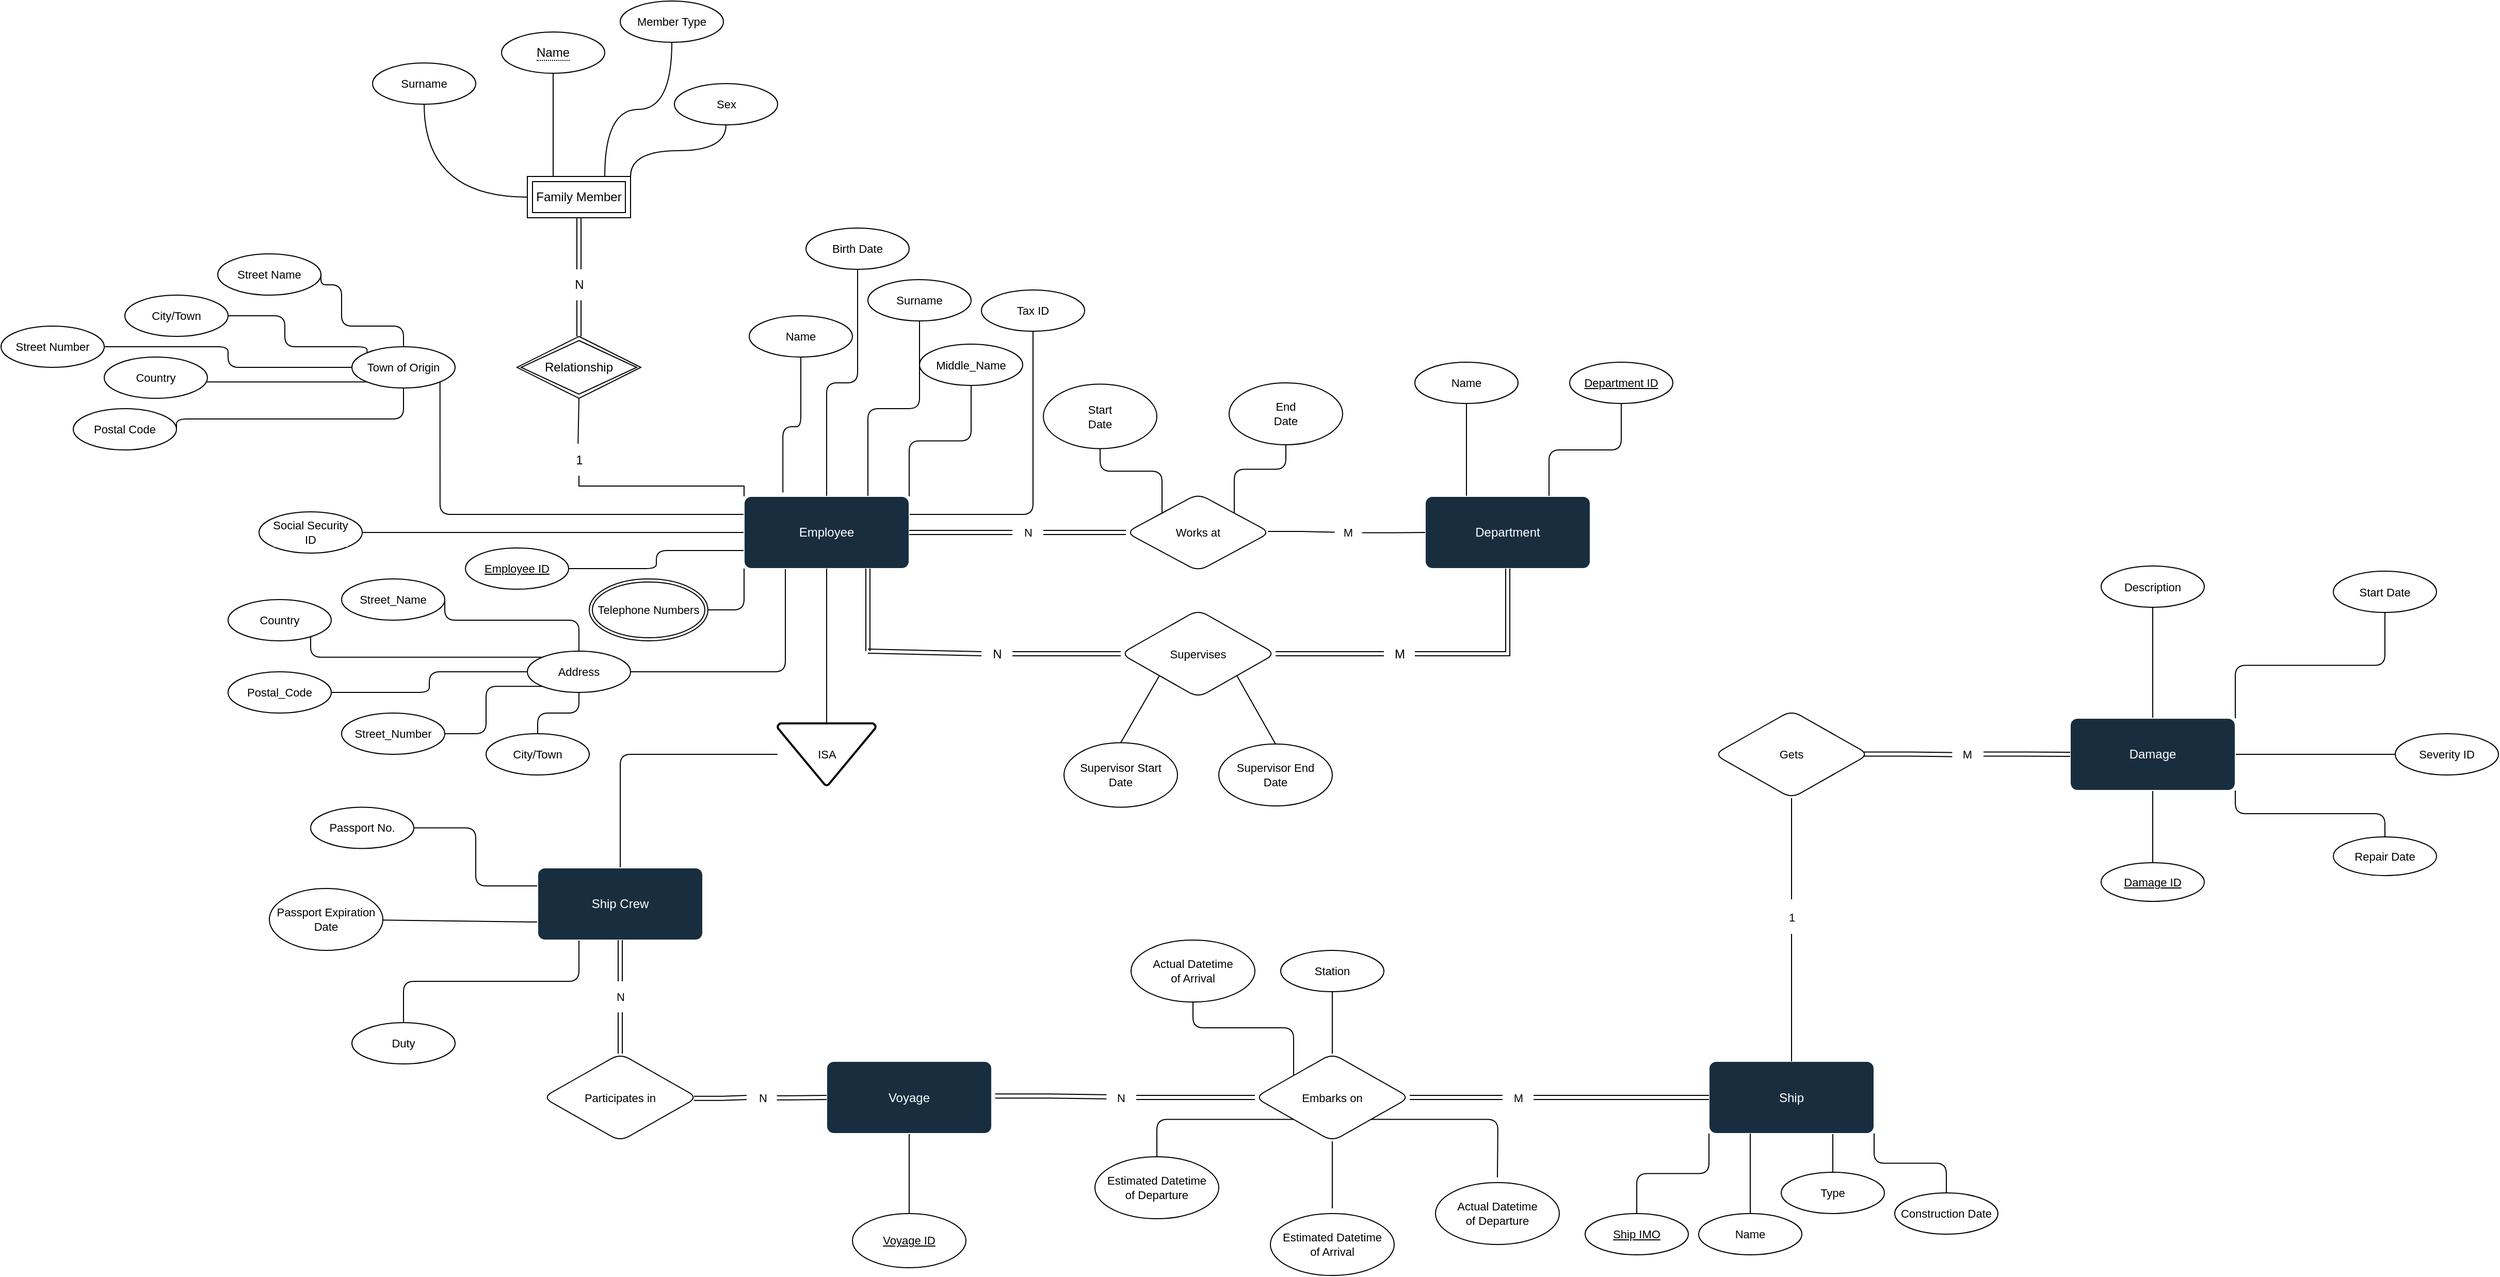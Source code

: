 <mxfile version="24.4.13" type="device">
  <diagram name="Page-1" id="LKjZqDYXAHzz9OxEGGEG">
    <mxGraphModel dx="2524" dy="1984" grid="1" gridSize="10" guides="1" tooltips="1" connect="1" arrows="0" fold="1" page="1" pageScale="1" pageWidth="850" pageHeight="1100" math="0" shadow="0">
      <root>
        <mxCell id="0" />
        <mxCell id="1" parent="0" />
        <mxCell id="JlgIoP9SQE2rsHRC-phv-38" style="edgeStyle=orthogonalEdgeStyle;rounded=1;orthogonalLoop=1;jettySize=auto;html=1;exitX=0;exitY=0.5;exitDx=0;exitDy=0;strokeColor=default;align=center;verticalAlign=middle;fontFamily=Helvetica;fontSize=11;fontColor=default;labelBackgroundColor=default;endArrow=none;endFill=0;entryX=1;entryY=0.5;entryDx=0;entryDy=0;" parent="1" source="JlgIoP9SQE2rsHRC-phv-14" target="vZJlumv08itJwsi8GuP3-11" edge="1">
          <mxGeometry relative="1" as="geometry">
            <mxPoint x="100" y="370" as="targetPoint" />
          </mxGeometry>
        </mxCell>
        <mxCell id="JlgIoP9SQE2rsHRC-phv-39" style="edgeStyle=orthogonalEdgeStyle;rounded=1;orthogonalLoop=1;jettySize=auto;html=1;exitX=0;exitY=0.25;exitDx=0;exitDy=0;entryX=1;entryY=1;entryDx=0;entryDy=0;strokeColor=default;align=center;verticalAlign=middle;fontFamily=Helvetica;fontSize=11;fontColor=default;labelBackgroundColor=default;endArrow=none;endFill=0;" parent="1" source="JlgIoP9SQE2rsHRC-phv-14" target="JlgIoP9SQE2rsHRC-phv-35" edge="1">
          <mxGeometry relative="1" as="geometry" />
        </mxCell>
        <mxCell id="JlgIoP9SQE2rsHRC-phv-40" style="edgeStyle=orthogonalEdgeStyle;rounded=1;orthogonalLoop=1;jettySize=auto;html=1;exitX=0.235;exitY=-0.054;exitDx=0;exitDy=0;strokeColor=default;align=center;verticalAlign=middle;fontFamily=Helvetica;fontSize=11;fontColor=default;labelBackgroundColor=default;endArrow=none;endFill=0;exitPerimeter=0;" parent="1" source="JlgIoP9SQE2rsHRC-phv-14" target="JlgIoP9SQE2rsHRC-phv-27" edge="1">
          <mxGeometry relative="1" as="geometry" />
        </mxCell>
        <mxCell id="JlgIoP9SQE2rsHRC-phv-41" style="edgeStyle=orthogonalEdgeStyle;rounded=1;orthogonalLoop=1;jettySize=auto;html=1;exitX=0.5;exitY=0;exitDx=0;exitDy=0;strokeColor=default;align=center;verticalAlign=middle;fontFamily=Helvetica;fontSize=11;fontColor=default;labelBackgroundColor=default;endArrow=none;endFill=0;" parent="1" source="JlgIoP9SQE2rsHRC-phv-14" target="JlgIoP9SQE2rsHRC-phv-34" edge="1">
          <mxGeometry relative="1" as="geometry" />
        </mxCell>
        <mxCell id="JlgIoP9SQE2rsHRC-phv-42" style="edgeStyle=orthogonalEdgeStyle;rounded=1;orthogonalLoop=1;jettySize=auto;html=1;exitX=0.75;exitY=0;exitDx=0;exitDy=0;entryX=0.5;entryY=1;entryDx=0;entryDy=0;strokeColor=default;align=center;verticalAlign=middle;fontFamily=Helvetica;fontSize=11;fontColor=default;labelBackgroundColor=default;endArrow=none;endFill=0;" parent="1" source="JlgIoP9SQE2rsHRC-phv-14" target="JlgIoP9SQE2rsHRC-phv-28" edge="1">
          <mxGeometry relative="1" as="geometry" />
        </mxCell>
        <mxCell id="JlgIoP9SQE2rsHRC-phv-45" style="edgeStyle=orthogonalEdgeStyle;rounded=1;orthogonalLoop=1;jettySize=auto;html=1;exitX=0;exitY=1;exitDx=0;exitDy=0;entryX=1;entryY=0.5;entryDx=0;entryDy=0;strokeColor=default;align=center;verticalAlign=middle;fontFamily=Helvetica;fontSize=11;fontColor=default;labelBackgroundColor=default;endArrow=none;endFill=0;" parent="1" source="JlgIoP9SQE2rsHRC-phv-14" target="JlgIoP9SQE2rsHRC-phv-37" edge="1">
          <mxGeometry relative="1" as="geometry" />
        </mxCell>
        <mxCell id="JlgIoP9SQE2rsHRC-phv-46" style="edgeStyle=orthogonalEdgeStyle;rounded=1;orthogonalLoop=1;jettySize=auto;html=1;exitX=0.25;exitY=1;exitDx=0;exitDy=0;entryX=1;entryY=0.5;entryDx=0;entryDy=0;strokeColor=default;align=center;verticalAlign=middle;fontFamily=Helvetica;fontSize=11;fontColor=default;labelBackgroundColor=default;endArrow=none;endFill=0;" parent="1" source="JlgIoP9SQE2rsHRC-phv-14" target="JlgIoP9SQE2rsHRC-phv-33" edge="1">
          <mxGeometry relative="1" as="geometry" />
        </mxCell>
        <mxCell id="vZJlumv08itJwsi8GuP3-5" style="edgeStyle=orthogonalEdgeStyle;rounded=1;orthogonalLoop=1;jettySize=auto;html=1;exitX=1;exitY=0;exitDx=0;exitDy=0;entryX=0.5;entryY=1;entryDx=0;entryDy=0;strokeColor=default;align=center;verticalAlign=middle;fontFamily=Helvetica;fontSize=11;fontColor=default;labelBackgroundColor=default;endArrow=none;endFill=0;" parent="1" source="JlgIoP9SQE2rsHRC-phv-14" target="JlgIoP9SQE2rsHRC-phv-29" edge="1">
          <mxGeometry relative="1" as="geometry" />
        </mxCell>
        <mxCell id="vZJlumv08itJwsi8GuP3-6" style="edgeStyle=orthogonalEdgeStyle;rounded=1;orthogonalLoop=1;jettySize=auto;html=1;exitX=1;exitY=0.25;exitDx=0;exitDy=0;entryX=0.5;entryY=1;entryDx=0;entryDy=0;strokeColor=default;align=center;verticalAlign=middle;fontFamily=Helvetica;fontSize=11;fontColor=default;labelBackgroundColor=default;endArrow=none;endFill=0;" parent="1" source="JlgIoP9SQE2rsHRC-phv-14" target="JlgIoP9SQE2rsHRC-phv-30" edge="1">
          <mxGeometry relative="1" as="geometry" />
        </mxCell>
        <mxCell id="vZJlumv08itJwsi8GuP3-12" style="edgeStyle=orthogonalEdgeStyle;rounded=1;orthogonalLoop=1;jettySize=auto;html=1;exitX=0;exitY=0.75;exitDx=0;exitDy=0;strokeColor=default;align=center;verticalAlign=middle;fontFamily=Helvetica;fontSize=11;fontColor=default;labelBackgroundColor=default;endArrow=none;endFill=0;entryX=1;entryY=0.5;entryDx=0;entryDy=0;" parent="1" source="JlgIoP9SQE2rsHRC-phv-14" target="JlgIoP9SQE2rsHRC-phv-26" edge="1">
          <mxGeometry relative="1" as="geometry">
            <mxPoint x="140" y="390" as="targetPoint" />
          </mxGeometry>
        </mxCell>
        <mxCell id="JlgIoP9SQE2rsHRC-phv-14" value="Employee" style="rounded=1;arcSize=10;whiteSpace=wrap;html=1;align=center;labelBackgroundColor=none;fillColor=#182E3E;strokeColor=#FFFFFF;fontColor=#FFFFFF;" parent="1" vertex="1">
          <mxGeometry x="200" y="320" width="160" height="70" as="geometry" />
        </mxCell>
        <mxCell id="JlgIoP9SQE2rsHRC-phv-26" value="Employee ID" style="ellipse;whiteSpace=wrap;html=1;align=center;fontStyle=4;rounded=1;fontFamily=Helvetica;fontSize=11;fontColor=default;labelBackgroundColor=default;" parent="1" vertex="1">
          <mxGeometry x="-70" y="370" width="100" height="40" as="geometry" />
        </mxCell>
        <mxCell id="JlgIoP9SQE2rsHRC-phv-27" value="Name" style="ellipse;whiteSpace=wrap;html=1;align=center;rounded=1;fontFamily=Helvetica;fontSize=11;fontColor=default;labelBackgroundColor=default;" parent="1" vertex="1">
          <mxGeometry x="205" y="145" width="100" height="40" as="geometry" />
        </mxCell>
        <mxCell id="JlgIoP9SQE2rsHRC-phv-28" value="Surname" style="ellipse;whiteSpace=wrap;html=1;align=center;rounded=1;fontFamily=Helvetica;fontSize=11;fontColor=default;labelBackgroundColor=default;" parent="1" vertex="1">
          <mxGeometry x="320" y="110" width="100" height="40" as="geometry" />
        </mxCell>
        <mxCell id="JlgIoP9SQE2rsHRC-phv-29" value="Middle_Name" style="ellipse;whiteSpace=wrap;html=1;align=center;rounded=1;fontFamily=Helvetica;fontSize=11;fontColor=default;labelBackgroundColor=default;" parent="1" vertex="1">
          <mxGeometry x="370" y="172.5" width="100" height="40" as="geometry" />
        </mxCell>
        <mxCell id="JlgIoP9SQE2rsHRC-phv-30" value="Tax ID" style="ellipse;whiteSpace=wrap;html=1;align=center;rounded=1;fontFamily=Helvetica;fontSize=11;fontColor=default;labelBackgroundColor=default;" parent="1" vertex="1">
          <mxGeometry x="430" y="120" width="100" height="40" as="geometry" />
        </mxCell>
        <mxCell id="JlgIoP9SQE2rsHRC-phv-50" style="edgeStyle=orthogonalEdgeStyle;rounded=1;orthogonalLoop=1;jettySize=auto;html=1;exitX=0.5;exitY=0;exitDx=0;exitDy=0;entryX=1;entryY=0.5;entryDx=0;entryDy=0;strokeColor=default;align=center;verticalAlign=middle;fontFamily=Helvetica;fontSize=11;fontColor=default;labelBackgroundColor=default;endArrow=none;endFill=0;" parent="1" source="JlgIoP9SQE2rsHRC-phv-33" target="JlgIoP9SQE2rsHRC-phv-48" edge="1">
          <mxGeometry relative="1" as="geometry">
            <Array as="points">
              <mxPoint x="40" y="440" />
              <mxPoint x="-90" y="440" />
            </Array>
          </mxGeometry>
        </mxCell>
        <mxCell id="JlgIoP9SQE2rsHRC-phv-51" style="edgeStyle=orthogonalEdgeStyle;rounded=1;orthogonalLoop=1;jettySize=auto;html=1;exitX=0;exitY=0.5;exitDx=0;exitDy=0;entryX=1;entryY=0.5;entryDx=0;entryDy=0;strokeColor=default;align=center;verticalAlign=middle;fontFamily=Helvetica;fontSize=11;fontColor=default;labelBackgroundColor=default;endArrow=none;endFill=0;" parent="1" source="JlgIoP9SQE2rsHRC-phv-33" target="JlgIoP9SQE2rsHRC-phv-47" edge="1">
          <mxGeometry relative="1" as="geometry" />
        </mxCell>
        <mxCell id="JlgIoP9SQE2rsHRC-phv-52" style="edgeStyle=orthogonalEdgeStyle;rounded=1;orthogonalLoop=1;jettySize=auto;html=1;exitX=0;exitY=1;exitDx=0;exitDy=0;entryX=1;entryY=0.5;entryDx=0;entryDy=0;strokeColor=default;align=center;verticalAlign=middle;fontFamily=Helvetica;fontSize=11;fontColor=default;labelBackgroundColor=default;endArrow=none;endFill=0;" parent="1" source="JlgIoP9SQE2rsHRC-phv-33" target="JlgIoP9SQE2rsHRC-phv-49" edge="1">
          <mxGeometry relative="1" as="geometry" />
        </mxCell>
        <mxCell id="Y4n-EpWQ6zr0H1AT06Ev-45" style="edgeStyle=orthogonalEdgeStyle;rounded=1;orthogonalLoop=1;jettySize=auto;html=1;exitX=0.5;exitY=1;exitDx=0;exitDy=0;strokeColor=default;align=center;verticalAlign=middle;fontFamily=Helvetica;fontSize=11;fontColor=default;labelBackgroundColor=default;endArrow=none;endFill=0;entryX=0.5;entryY=0;entryDx=0;entryDy=0;" parent="1" source="JlgIoP9SQE2rsHRC-phv-33" target="Y4n-EpWQ6zr0H1AT06Ev-46" edge="1">
          <mxGeometry relative="1" as="geometry">
            <mxPoint x="39.857" y="550" as="targetPoint" />
          </mxGeometry>
        </mxCell>
        <mxCell id="Y4n-EpWQ6zr0H1AT06Ev-47" style="edgeStyle=orthogonalEdgeStyle;rounded=1;orthogonalLoop=1;jettySize=auto;html=1;exitX=0;exitY=0;exitDx=0;exitDy=0;strokeColor=default;align=center;verticalAlign=middle;fontFamily=Helvetica;fontSize=11;fontColor=default;labelBackgroundColor=default;endArrow=none;endFill=0;entryX=0.903;entryY=0.749;entryDx=0;entryDy=0;entryPerimeter=0;" parent="1" source="JlgIoP9SQE2rsHRC-phv-33" target="Y4n-EpWQ6zr0H1AT06Ev-48" edge="1">
          <mxGeometry relative="1" as="geometry">
            <mxPoint x="-220" y="450" as="targetPoint" />
            <Array as="points">
              <mxPoint x="-220" y="476" />
            </Array>
          </mxGeometry>
        </mxCell>
        <mxCell id="JlgIoP9SQE2rsHRC-phv-33" value="Address" style="ellipse;whiteSpace=wrap;html=1;align=center;rounded=1;fontFamily=Helvetica;fontSize=11;fontColor=default;labelBackgroundColor=default;" parent="1" vertex="1">
          <mxGeometry x="-10" y="470" width="100" height="40" as="geometry" />
        </mxCell>
        <mxCell id="JlgIoP9SQE2rsHRC-phv-34" value="Birth Date" style="ellipse;whiteSpace=wrap;html=1;align=center;rounded=1;fontFamily=Helvetica;fontSize=11;fontColor=default;labelBackgroundColor=default;" parent="1" vertex="1">
          <mxGeometry x="260" y="60" width="100" height="40" as="geometry" />
        </mxCell>
        <mxCell id="Y4n-EpWQ6zr0H1AT06Ev-35" style="edgeStyle=orthogonalEdgeStyle;rounded=1;orthogonalLoop=1;jettySize=auto;html=1;exitX=0;exitY=0.5;exitDx=0;exitDy=0;strokeColor=default;align=center;verticalAlign=middle;fontFamily=Helvetica;fontSize=11;fontColor=default;labelBackgroundColor=default;endArrow=none;endFill=0;entryX=1;entryY=0.5;entryDx=0;entryDy=0;" parent="1" source="JlgIoP9SQE2rsHRC-phv-35" target="Y4n-EpWQ6zr0H1AT06Ev-38" edge="1">
          <mxGeometry relative="1" as="geometry">
            <mxPoint x="-230" y="194.952" as="targetPoint" />
          </mxGeometry>
        </mxCell>
        <mxCell id="Y4n-EpWQ6zr0H1AT06Ev-36" style="edgeStyle=elbowEdgeStyle;rounded=1;orthogonalLoop=1;jettySize=auto;html=1;exitX=0.5;exitY=1;exitDx=0;exitDy=0;strokeColor=default;align=center;verticalAlign=middle;fontFamily=Helvetica;fontSize=11;fontColor=default;labelBackgroundColor=default;endArrow=none;endFill=0;elbow=vertical;entryX=1;entryY=0.5;entryDx=0;entryDy=0;" parent="1" source="JlgIoP9SQE2rsHRC-phv-35" target="Y4n-EpWQ6zr0H1AT06Ev-40" edge="1">
          <mxGeometry relative="1" as="geometry">
            <mxPoint x="-250" y="235" as="targetPoint" />
            <Array as="points">
              <mxPoint x="-210" y="245" />
            </Array>
          </mxGeometry>
        </mxCell>
        <mxCell id="Y4n-EpWQ6zr0H1AT06Ev-39" style="edgeStyle=orthogonalEdgeStyle;rounded=1;orthogonalLoop=1;jettySize=auto;html=1;exitX=0.5;exitY=0;exitDx=0;exitDy=0;entryX=1;entryY=0.5;entryDx=0;entryDy=0;strokeColor=default;align=center;verticalAlign=middle;fontFamily=Helvetica;fontSize=11;fontColor=default;labelBackgroundColor=default;endArrow=none;endFill=0;" parent="1" source="JlgIoP9SQE2rsHRC-phv-35" target="Y4n-EpWQ6zr0H1AT06Ev-37" edge="1">
          <mxGeometry relative="1" as="geometry">
            <Array as="points">
              <mxPoint x="-130" y="155" />
              <mxPoint x="-190" y="155" />
              <mxPoint x="-190" y="115" />
            </Array>
          </mxGeometry>
        </mxCell>
        <mxCell id="Y4n-EpWQ6zr0H1AT06Ev-41" style="edgeStyle=orthogonalEdgeStyle;rounded=1;orthogonalLoop=1;jettySize=auto;html=1;exitX=0;exitY=0;exitDx=0;exitDy=0;strokeColor=default;align=center;verticalAlign=middle;fontFamily=Helvetica;fontSize=11;fontColor=default;labelBackgroundColor=default;endArrow=none;endFill=0;entryX=1;entryY=0.5;entryDx=0;entryDy=0;" parent="1" source="JlgIoP9SQE2rsHRC-phv-35" target="Y4n-EpWQ6zr0H1AT06Ev-42" edge="1">
          <mxGeometry relative="1" as="geometry">
            <mxPoint x="-310" y="155" as="targetPoint" />
            <Array as="points">
              <mxPoint x="-165" y="175" />
              <mxPoint x="-245" y="175" />
              <mxPoint x="-245" y="145" />
            </Array>
          </mxGeometry>
        </mxCell>
        <mxCell id="Y4n-EpWQ6zr0H1AT06Ev-43" style="edgeStyle=orthogonalEdgeStyle;rounded=1;orthogonalLoop=1;jettySize=auto;html=1;exitX=0;exitY=1;exitDx=0;exitDy=0;strokeColor=default;align=center;verticalAlign=middle;fontFamily=Helvetica;fontSize=11;fontColor=default;labelBackgroundColor=default;endArrow=none;endFill=0;entryX=1;entryY=0.5;entryDx=0;entryDy=0;" parent="1" source="JlgIoP9SQE2rsHRC-phv-35" target="Y4n-EpWQ6zr0H1AT06Ev-44" edge="1">
          <mxGeometry relative="1" as="geometry">
            <mxPoint x="-410" y="205" as="targetPoint" />
            <Array as="points">
              <mxPoint x="-350" y="209" />
            </Array>
          </mxGeometry>
        </mxCell>
        <mxCell id="JlgIoP9SQE2rsHRC-phv-35" value="Town of Origin" style="ellipse;whiteSpace=wrap;html=1;align=center;rounded=1;fontFamily=Helvetica;fontSize=11;fontColor=default;labelBackgroundColor=default;" parent="1" vertex="1">
          <mxGeometry x="-180" y="175" width="100" height="40" as="geometry" />
        </mxCell>
        <mxCell id="JlgIoP9SQE2rsHRC-phv-37" value="Telephone Numbers" style="ellipse;shape=doubleEllipse;margin=3;whiteSpace=wrap;html=1;align=center;rounded=1;fontFamily=Helvetica;fontSize=11;fontColor=default;labelBackgroundColor=default;" parent="1" vertex="1">
          <mxGeometry x="50" y="400" width="115" height="60" as="geometry" />
        </mxCell>
        <mxCell id="JlgIoP9SQE2rsHRC-phv-47" value="Postal_Code" style="ellipse;whiteSpace=wrap;html=1;align=center;rounded=1;fontFamily=Helvetica;fontSize=11;fontColor=default;labelBackgroundColor=default;" parent="1" vertex="1">
          <mxGeometry x="-300" y="490" width="100" height="40" as="geometry" />
        </mxCell>
        <mxCell id="JlgIoP9SQE2rsHRC-phv-48" value="Street_Name" style="ellipse;whiteSpace=wrap;html=1;align=center;rounded=1;fontFamily=Helvetica;fontSize=11;fontColor=default;labelBackgroundColor=default;" parent="1" vertex="1">
          <mxGeometry x="-190" y="400" width="100" height="40" as="geometry" />
        </mxCell>
        <mxCell id="JlgIoP9SQE2rsHRC-phv-49" value="Street_Number" style="ellipse;whiteSpace=wrap;html=1;align=center;rounded=1;fontFamily=Helvetica;fontSize=11;fontColor=default;labelBackgroundColor=default;" parent="1" vertex="1">
          <mxGeometry x="-190" y="530" width="100" height="40" as="geometry" />
        </mxCell>
        <mxCell id="JlgIoP9SQE2rsHRC-phv-56" style="edgeStyle=orthogonalEdgeStyle;rounded=1;orthogonalLoop=1;jettySize=auto;html=1;exitX=0.25;exitY=0;exitDx=0;exitDy=0;entryX=0.5;entryY=1;entryDx=0;entryDy=0;strokeColor=default;align=center;verticalAlign=middle;fontFamily=Helvetica;fontSize=11;fontColor=default;labelBackgroundColor=default;endArrow=none;endFill=0;" parent="1" source="JlgIoP9SQE2rsHRC-phv-53" target="JlgIoP9SQE2rsHRC-phv-55" edge="1">
          <mxGeometry relative="1" as="geometry" />
        </mxCell>
        <mxCell id="vZJlumv08itJwsi8GuP3-51" style="edgeStyle=orthogonalEdgeStyle;rounded=1;orthogonalLoop=1;jettySize=auto;html=1;exitX=0.75;exitY=0;exitDx=0;exitDy=0;entryX=0.5;entryY=1;entryDx=0;entryDy=0;strokeColor=default;align=center;verticalAlign=middle;fontFamily=Helvetica;fontSize=11;fontColor=default;labelBackgroundColor=default;endArrow=none;endFill=0;" parent="1" source="JlgIoP9SQE2rsHRC-phv-53" target="vZJlumv08itJwsi8GuP3-50" edge="1">
          <mxGeometry relative="1" as="geometry" />
        </mxCell>
        <mxCell id="JlgIoP9SQE2rsHRC-phv-53" value="Department" style="rounded=1;arcSize=10;whiteSpace=wrap;html=1;align=center;labelBackgroundColor=none;fillColor=#182E3E;strokeColor=#FFFFFF;fontColor=#FFFFFF;" parent="1" vertex="1">
          <mxGeometry x="860" y="320" width="160" height="70" as="geometry" />
        </mxCell>
        <mxCell id="JlgIoP9SQE2rsHRC-phv-55" value="Name" style="ellipse;whiteSpace=wrap;html=1;align=center;rounded=1;fontFamily=Helvetica;fontSize=11;fontColor=default;labelBackgroundColor=default;" parent="1" vertex="1">
          <mxGeometry x="850" y="190" width="100" height="40" as="geometry" />
        </mxCell>
        <mxCell id="JlgIoP9SQE2rsHRC-phv-62" style="edgeStyle=orthogonalEdgeStyle;rounded=1;orthogonalLoop=1;jettySize=auto;html=1;exitX=0.75;exitY=1;exitDx=0;exitDy=0;strokeColor=default;align=center;verticalAlign=middle;fontFamily=Helvetica;fontSize=11;fontColor=default;labelBackgroundColor=default;endArrow=none;endFill=0;" parent="1" source="JlgIoP9SQE2rsHRC-phv-57" target="JlgIoP9SQE2rsHRC-phv-60" edge="1">
          <mxGeometry relative="1" as="geometry" />
        </mxCell>
        <mxCell id="JlgIoP9SQE2rsHRC-phv-63" style="edgeStyle=orthogonalEdgeStyle;rounded=1;orthogonalLoop=1;jettySize=auto;html=1;exitX=1;exitY=1;exitDx=0;exitDy=0;entryX=0.5;entryY=0;entryDx=0;entryDy=0;strokeColor=default;align=center;verticalAlign=middle;fontFamily=Helvetica;fontSize=11;fontColor=default;labelBackgroundColor=default;endArrow=none;endFill=0;" parent="1" source="JlgIoP9SQE2rsHRC-phv-57" target="JlgIoP9SQE2rsHRC-phv-59" edge="1">
          <mxGeometry relative="1" as="geometry" />
        </mxCell>
        <mxCell id="vZJlumv08itJwsi8GuP3-73" style="edgeStyle=orthogonalEdgeStyle;rounded=1;orthogonalLoop=1;jettySize=auto;html=1;exitX=0;exitY=1;exitDx=0;exitDy=0;entryX=0.5;entryY=0;entryDx=0;entryDy=0;strokeColor=default;align=center;verticalAlign=middle;fontFamily=Helvetica;fontSize=11;fontColor=default;labelBackgroundColor=default;endArrow=none;endFill=0;" parent="1" source="JlgIoP9SQE2rsHRC-phv-57" target="vZJlumv08itJwsi8GuP3-59" edge="1">
          <mxGeometry relative="1" as="geometry" />
        </mxCell>
        <mxCell id="JlgIoP9SQE2rsHRC-phv-57" value="Ship" style="rounded=1;arcSize=10;whiteSpace=wrap;html=1;align=center;labelBackgroundColor=none;fillColor=#182E3E;strokeColor=#FFFFFF;fontColor=#FFFFFF;" parent="1" vertex="1">
          <mxGeometry x="1135" y="867.5" width="160" height="70" as="geometry" />
        </mxCell>
        <mxCell id="JlgIoP9SQE2rsHRC-phv-58" value="Name" style="ellipse;whiteSpace=wrap;html=1;align=center;rounded=1;fontFamily=Helvetica;fontSize=11;fontColor=default;labelBackgroundColor=default;" parent="1" vertex="1">
          <mxGeometry x="1125" y="1015" width="100" height="40" as="geometry" />
        </mxCell>
        <mxCell id="JlgIoP9SQE2rsHRC-phv-59" value="Construction Date" style="ellipse;whiteSpace=wrap;html=1;align=center;rounded=1;fontFamily=Helvetica;fontSize=11;fontColor=default;labelBackgroundColor=default;" parent="1" vertex="1">
          <mxGeometry x="1315" y="995" width="100" height="40" as="geometry" />
        </mxCell>
        <mxCell id="JlgIoP9SQE2rsHRC-phv-60" value="Type" style="ellipse;whiteSpace=wrap;html=1;align=center;rounded=1;fontFamily=Helvetica;fontSize=11;fontColor=default;labelBackgroundColor=default;" parent="1" vertex="1">
          <mxGeometry x="1205" y="975" width="100" height="40" as="geometry" />
        </mxCell>
        <mxCell id="JlgIoP9SQE2rsHRC-phv-61" style="rounded=1;orthogonalLoop=1;jettySize=auto;html=1;exitX=0.25;exitY=1;exitDx=0;exitDy=0;entryX=0.5;entryY=0;entryDx=0;entryDy=0;strokeColor=default;align=center;verticalAlign=middle;fontFamily=Helvetica;fontSize=11;fontColor=default;labelBackgroundColor=default;endArrow=none;endFill=0;" parent="1" source="JlgIoP9SQE2rsHRC-phv-57" target="JlgIoP9SQE2rsHRC-phv-58" edge="1">
          <mxGeometry relative="1" as="geometry" />
        </mxCell>
        <mxCell id="Y4n-EpWQ6zr0H1AT06Ev-78" style="edgeStyle=orthogonalEdgeStyle;rounded=1;orthogonalLoop=1;jettySize=auto;html=1;exitX=0;exitY=0;exitDx=0;exitDy=0;entryX=0.5;entryY=1;entryDx=0;entryDy=0;strokeColor=default;align=center;verticalAlign=middle;fontFamily=Helvetica;fontSize=11;fontColor=default;labelBackgroundColor=default;endArrow=none;endFill=0;" parent="1" source="JlgIoP9SQE2rsHRC-phv-67" target="Y4n-EpWQ6zr0H1AT06Ev-76" edge="1">
          <mxGeometry relative="1" as="geometry" />
        </mxCell>
        <mxCell id="Y4n-EpWQ6zr0H1AT06Ev-79" style="edgeStyle=orthogonalEdgeStyle;rounded=1;orthogonalLoop=1;jettySize=auto;html=1;exitX=1;exitY=0;exitDx=0;exitDy=0;entryX=0.5;entryY=1;entryDx=0;entryDy=0;strokeColor=default;align=center;verticalAlign=middle;fontFamily=Helvetica;fontSize=11;fontColor=default;labelBackgroundColor=default;endArrow=none;endFill=0;" parent="1" source="JlgIoP9SQE2rsHRC-phv-67" target="Y4n-EpWQ6zr0H1AT06Ev-77" edge="1">
          <mxGeometry relative="1" as="geometry" />
        </mxCell>
        <mxCell id="JlgIoP9SQE2rsHRC-phv-67" value="Works at" style="shape=rhombus;perimeter=rhombusPerimeter;whiteSpace=wrap;html=1;align=center;rounded=1;fontFamily=Helvetica;fontSize=11;fontColor=default;labelBackgroundColor=default;" parent="1" vertex="1">
          <mxGeometry x="570" y="317.5" width="140" height="75" as="geometry" />
        </mxCell>
        <mxCell id="vZJlumv08itJwsi8GuP3-8" value="Supervisor Start&lt;br&gt;Date" style="ellipse;whiteSpace=wrap;html=1;align=center;rounded=1;fontFamily=Helvetica;fontSize=11;fontColor=default;labelBackgroundColor=default;" parent="1" vertex="1">
          <mxGeometry x="510" y="558.75" width="110" height="62.5" as="geometry" />
        </mxCell>
        <mxCell id="vZJlumv08itJwsi8GuP3-9" value="Supervisor End&lt;div&gt;Date&lt;/div&gt;" style="ellipse;whiteSpace=wrap;html=1;align=center;rounded=1;fontFamily=Helvetica;fontSize=11;fontColor=default;labelBackgroundColor=default;" parent="1" vertex="1">
          <mxGeometry x="660" y="560" width="110" height="60" as="geometry" />
        </mxCell>
        <mxCell id="vZJlumv08itJwsi8GuP3-11" value="Social Security&lt;div&gt;ID&lt;/div&gt;" style="ellipse;whiteSpace=wrap;html=1;align=center;rounded=1;fontFamily=Helvetica;fontSize=11;fontColor=default;labelBackgroundColor=default;" parent="1" vertex="1">
          <mxGeometry x="-270" y="335" width="100" height="40" as="geometry" />
        </mxCell>
        <mxCell id="vZJlumv08itJwsi8GuP3-18" style="edgeStyle=orthogonalEdgeStyle;rounded=1;orthogonalLoop=1;jettySize=auto;html=1;exitX=0;exitY=0.5;exitDx=0;exitDy=0;exitPerimeter=0;strokeColor=default;align=center;verticalAlign=middle;fontFamily=Helvetica;fontSize=11;fontColor=default;labelBackgroundColor=default;endArrow=none;endFill=0;entryX=0.5;entryY=0;entryDx=0;entryDy=0;" parent="1" source="vZJlumv08itJwsi8GuP3-13" target="vZJlumv08itJwsi8GuP3-19" edge="1">
          <mxGeometry relative="1" as="geometry">
            <mxPoint x="80" y="640" as="targetPoint" />
          </mxGeometry>
        </mxCell>
        <mxCell id="vZJlumv08itJwsi8GuP3-13" value="ISA" style="strokeWidth=2;html=1;shape=mxgraph.flowchart.merge_or_storage;whiteSpace=wrap;fontFamily=Helvetica;fontSize=11;fontColor=default;labelBackgroundColor=default;" parent="1" vertex="1">
          <mxGeometry x="232.5" y="540" width="95" height="60" as="geometry" />
        </mxCell>
        <mxCell id="vZJlumv08itJwsi8GuP3-14" style="edgeStyle=orthogonalEdgeStyle;rounded=1;orthogonalLoop=1;jettySize=auto;html=1;exitX=0.5;exitY=1;exitDx=0;exitDy=0;entryX=0.5;entryY=0;entryDx=0;entryDy=0;entryPerimeter=0;strokeColor=default;align=center;verticalAlign=middle;fontFamily=Helvetica;fontSize=11;fontColor=default;labelBackgroundColor=default;endArrow=none;endFill=0;" parent="1" source="JlgIoP9SQE2rsHRC-phv-14" target="vZJlumv08itJwsi8GuP3-13" edge="1">
          <mxGeometry relative="1" as="geometry" />
        </mxCell>
        <mxCell id="vZJlumv08itJwsi8GuP3-53" style="edgeStyle=orthogonalEdgeStyle;rounded=1;orthogonalLoop=1;jettySize=auto;html=1;exitX=0;exitY=0.25;exitDx=0;exitDy=0;entryX=1;entryY=0.5;entryDx=0;entryDy=0;strokeColor=default;align=center;verticalAlign=middle;fontFamily=Helvetica;fontSize=11;fontColor=default;labelBackgroundColor=default;endArrow=none;endFill=0;" parent="1" source="vZJlumv08itJwsi8GuP3-19" target="vZJlumv08itJwsi8GuP3-52" edge="1">
          <mxGeometry relative="1" as="geometry" />
        </mxCell>
        <mxCell id="vZJlumv08itJwsi8GuP3-55" style="rounded=1;orthogonalLoop=1;jettySize=auto;html=1;exitX=0;exitY=0.75;exitDx=0;exitDy=0;strokeColor=default;align=center;verticalAlign=middle;fontFamily=Helvetica;fontSize=11;fontColor=default;labelBackgroundColor=default;endArrow=none;endFill=0;" parent="1" source="vZJlumv08itJwsi8GuP3-19" target="vZJlumv08itJwsi8GuP3-54" edge="1">
          <mxGeometry relative="1" as="geometry" />
        </mxCell>
        <mxCell id="Y4n-EpWQ6zr0H1AT06Ev-80" style="edgeStyle=orthogonalEdgeStyle;rounded=1;orthogonalLoop=1;jettySize=auto;html=1;exitX=0.25;exitY=1;exitDx=0;exitDy=0;strokeColor=default;align=center;verticalAlign=middle;fontFamily=Helvetica;fontSize=11;fontColor=default;labelBackgroundColor=default;endArrow=none;endFill=0;entryX=0.5;entryY=0;entryDx=0;entryDy=0;" parent="1" source="vZJlumv08itJwsi8GuP3-19" target="Y4n-EpWQ6zr0H1AT06Ev-81" edge="1">
          <mxGeometry relative="1" as="geometry">
            <mxPoint x="-130" y="820" as="targetPoint" />
          </mxGeometry>
        </mxCell>
        <mxCell id="vZJlumv08itJwsi8GuP3-19" value="Ship Crew" style="rounded=1;arcSize=10;whiteSpace=wrap;html=1;align=center;labelBackgroundColor=none;fillColor=#182E3E;strokeColor=#FFFFFF;fontColor=#FFFFFF;" parent="1" vertex="1">
          <mxGeometry y="680" width="160" height="70" as="geometry" />
        </mxCell>
        <mxCell id="vZJlumv08itJwsi8GuP3-32" style="rounded=1;orthogonalLoop=1;jettySize=auto;html=1;exitX=0;exitY=1;exitDx=0;exitDy=0;entryX=0.5;entryY=0;entryDx=0;entryDy=0;strokeColor=default;align=center;verticalAlign=middle;fontFamily=Helvetica;fontSize=11;fontColor=default;labelBackgroundColor=default;endArrow=none;endFill=0;" parent="1" source="vZJlumv08itJwsi8GuP3-21" target="vZJlumv08itJwsi8GuP3-8" edge="1">
          <mxGeometry relative="1" as="geometry" />
        </mxCell>
        <mxCell id="vZJlumv08itJwsi8GuP3-33" style="rounded=1;orthogonalLoop=1;jettySize=auto;html=1;exitX=1;exitY=1;exitDx=0;exitDy=0;entryX=0.5;entryY=0;entryDx=0;entryDy=0;strokeColor=default;align=center;verticalAlign=middle;fontFamily=Helvetica;fontSize=11;fontColor=default;labelBackgroundColor=default;endArrow=none;endFill=0;" parent="1" source="vZJlumv08itJwsi8GuP3-21" target="vZJlumv08itJwsi8GuP3-9" edge="1">
          <mxGeometry relative="1" as="geometry" />
        </mxCell>
        <mxCell id="vZJlumv08itJwsi8GuP3-21" value="Supervises" style="shape=rhombus;perimeter=rhombusPerimeter;whiteSpace=wrap;html=1;align=center;rounded=1;fontFamily=Helvetica;fontSize=11;fontColor=default;labelBackgroundColor=default;" parent="1" vertex="1">
          <mxGeometry x="565" y="430" width="150" height="85" as="geometry" />
        </mxCell>
        <mxCell id="vZJlumv08itJwsi8GuP3-38" value="" style="shape=link;html=1;rounded=0;strokeColor=default;align=center;verticalAlign=middle;fontFamily=Helvetica;fontSize=11;fontColor=default;labelBackgroundColor=default;edgeStyle=orthogonalEdgeStyle;endArrow=none;endFill=0;exitX=1;exitY=0.5;exitDx=0;exitDy=0;entryX=0;entryY=0.5;entryDx=0;entryDy=0;" parent="1" source="vZJlumv08itJwsi8GuP3-42" target="JlgIoP9SQE2rsHRC-phv-67" edge="1">
          <mxGeometry relative="1" as="geometry">
            <mxPoint x="360" y="419.5" as="sourcePoint" />
            <mxPoint x="655" y="419.5" as="targetPoint" />
          </mxGeometry>
        </mxCell>
        <mxCell id="vZJlumv08itJwsi8GuP3-50" value="Department ID" style="ellipse;whiteSpace=wrap;html=1;align=center;fontStyle=4;rounded=1;fontFamily=Helvetica;fontSize=11;fontColor=default;labelBackgroundColor=default;" parent="1" vertex="1">
          <mxGeometry x="1000" y="190" width="100" height="40" as="geometry" />
        </mxCell>
        <mxCell id="vZJlumv08itJwsi8GuP3-52" value="Passport No." style="ellipse;whiteSpace=wrap;html=1;align=center;rounded=1;fontFamily=Helvetica;fontSize=11;fontColor=default;labelBackgroundColor=default;" parent="1" vertex="1">
          <mxGeometry x="-220" y="621.25" width="100" height="40" as="geometry" />
        </mxCell>
        <mxCell id="vZJlumv08itJwsi8GuP3-54" value="Passport Expiration&lt;div&gt;Date&lt;/div&gt;" style="ellipse;whiteSpace=wrap;html=1;align=center;rounded=1;fontFamily=Helvetica;fontSize=11;fontColor=default;labelBackgroundColor=default;" parent="1" vertex="1">
          <mxGeometry x="-260" y="700" width="110" height="60" as="geometry" />
        </mxCell>
        <mxCell id="Y4n-EpWQ6zr0H1AT06Ev-55" style="edgeStyle=orthogonalEdgeStyle;rounded=1;orthogonalLoop=1;jettySize=auto;html=1;exitX=0.5;exitY=1;exitDx=0;exitDy=0;strokeColor=default;align=center;verticalAlign=middle;fontFamily=Helvetica;fontSize=11;fontColor=default;labelBackgroundColor=default;endArrow=none;endFill=0;entryX=0.5;entryY=0;entryDx=0;entryDy=0;" parent="1" source="vZJlumv08itJwsi8GuP3-56" target="Y4n-EpWQ6zr0H1AT06Ev-56" edge="1">
          <mxGeometry relative="1" as="geometry">
            <mxPoint x="360" y="987.5" as="targetPoint" />
          </mxGeometry>
        </mxCell>
        <mxCell id="vZJlumv08itJwsi8GuP3-56" value="Voyage" style="rounded=1;arcSize=10;whiteSpace=wrap;html=1;align=center;labelBackgroundColor=none;fillColor=#182E3E;strokeColor=#FFFFFF;fontColor=#FFFFFF;" parent="1" vertex="1">
          <mxGeometry x="280" y="867.5" width="160" height="70" as="geometry" />
        </mxCell>
        <mxCell id="Y4n-EpWQ6zr0H1AT06Ev-66" style="edgeStyle=orthogonalEdgeStyle;rounded=1;orthogonalLoop=1;jettySize=auto;html=1;exitX=0;exitY=1;exitDx=0;exitDy=0;strokeColor=default;align=center;verticalAlign=middle;fontFamily=Helvetica;fontSize=11;fontColor=default;labelBackgroundColor=default;endArrow=none;endFill=0;entryX=0.5;entryY=0;entryDx=0;entryDy=0;" parent="1" source="vZJlumv08itJwsi8GuP3-57" target="Y4n-EpWQ6zr0H1AT06Ev-70" edge="1">
          <mxGeometry relative="1" as="geometry">
            <mxPoint x="610" y="970" as="targetPoint" />
          </mxGeometry>
        </mxCell>
        <mxCell id="Y4n-EpWQ6zr0H1AT06Ev-67" style="edgeStyle=orthogonalEdgeStyle;rounded=1;orthogonalLoop=1;jettySize=auto;html=1;exitX=1;exitY=1;exitDx=0;exitDy=0;strokeColor=default;align=center;verticalAlign=middle;fontFamily=Helvetica;fontSize=11;fontColor=default;labelBackgroundColor=default;endArrow=none;endFill=0;" parent="1" source="vZJlumv08itJwsi8GuP3-57" edge="1">
          <mxGeometry relative="1" as="geometry">
            <mxPoint x="930" y="980" as="targetPoint" />
          </mxGeometry>
        </mxCell>
        <mxCell id="Y4n-EpWQ6zr0H1AT06Ev-68" style="edgeStyle=orthogonalEdgeStyle;rounded=1;orthogonalLoop=1;jettySize=auto;html=1;exitX=0.5;exitY=1;exitDx=0;exitDy=0;strokeColor=default;align=center;verticalAlign=middle;fontFamily=Helvetica;fontSize=11;fontColor=default;labelBackgroundColor=default;endArrow=none;endFill=0;" parent="1" source="vZJlumv08itJwsi8GuP3-57" edge="1">
          <mxGeometry relative="1" as="geometry">
            <mxPoint x="770" y="1010" as="targetPoint" />
          </mxGeometry>
        </mxCell>
        <mxCell id="Y4n-EpWQ6zr0H1AT06Ev-69" style="edgeStyle=orthogonalEdgeStyle;rounded=1;orthogonalLoop=1;jettySize=auto;html=1;exitX=0.5;exitY=0;exitDx=0;exitDy=0;strokeColor=default;align=center;verticalAlign=middle;fontFamily=Helvetica;fontSize=11;fontColor=default;labelBackgroundColor=default;endArrow=none;endFill=0;entryX=0.5;entryY=1;entryDx=0;entryDy=0;" parent="1" source="vZJlumv08itJwsi8GuP3-57" target="Y4n-EpWQ6zr0H1AT06Ev-73" edge="1">
          <mxGeometry relative="1" as="geometry">
            <mxPoint x="770" y="780" as="targetPoint" />
          </mxGeometry>
        </mxCell>
        <mxCell id="Y4n-EpWQ6zr0H1AT06Ev-74" style="edgeStyle=orthogonalEdgeStyle;rounded=1;orthogonalLoop=1;jettySize=auto;html=1;exitX=0;exitY=0;exitDx=0;exitDy=0;strokeColor=default;align=center;verticalAlign=middle;fontFamily=Helvetica;fontSize=11;fontColor=default;labelBackgroundColor=default;endArrow=none;endFill=0;entryX=0.5;entryY=1;entryDx=0;entryDy=0;" parent="1" source="vZJlumv08itJwsi8GuP3-57" target="Y4n-EpWQ6zr0H1AT06Ev-75" edge="1">
          <mxGeometry relative="1" as="geometry">
            <mxPoint x="650" y="810" as="targetPoint" />
          </mxGeometry>
        </mxCell>
        <mxCell id="vZJlumv08itJwsi8GuP3-57" value="Embarks on" style="shape=rhombus;perimeter=rhombusPerimeter;whiteSpace=wrap;html=1;align=center;rounded=1;fontFamily=Helvetica;fontSize=11;fontColor=default;labelBackgroundColor=default;" parent="1" vertex="1">
          <mxGeometry x="695" y="860" width="150" height="85" as="geometry" />
        </mxCell>
        <mxCell id="vZJlumv08itJwsi8GuP3-58" value="" style="shape=link;html=1;rounded=0;strokeColor=default;align=center;verticalAlign=middle;fontFamily=Helvetica;fontSize=11;fontColor=default;labelBackgroundColor=default;edgeStyle=orthogonalEdgeStyle;endArrow=none;endFill=0;exitX=1;exitY=0.5;exitDx=0;exitDy=0;entryX=0;entryY=0.5;entryDx=0;entryDy=0;" parent="1" source="vZJlumv08itJwsi8GuP3-64" target="JlgIoP9SQE2rsHRC-phv-57" edge="1">
          <mxGeometry relative="1" as="geometry">
            <mxPoint x="795" y="827.5" as="sourcePoint" />
            <mxPoint x="1120" y="902.5" as="targetPoint" />
          </mxGeometry>
        </mxCell>
        <mxCell id="vZJlumv08itJwsi8GuP3-59" value="Ship IMO" style="ellipse;whiteSpace=wrap;html=1;align=center;fontStyle=4;rounded=1;fontFamily=Helvetica;fontSize=11;fontColor=default;labelBackgroundColor=default;" parent="1" vertex="1">
          <mxGeometry x="1015" y="1015" width="100" height="40" as="geometry" />
        </mxCell>
        <mxCell id="vZJlumv08itJwsi8GuP3-65" value="" style="shape=link;html=1;rounded=0;strokeColor=default;align=center;verticalAlign=middle;fontFamily=Helvetica;fontSize=11;fontColor=default;labelBackgroundColor=default;edgeStyle=orthogonalEdgeStyle;endArrow=none;endFill=0;exitX=1;exitY=0.5;exitDx=0;exitDy=0;entryX=0;entryY=0.5;entryDx=0;entryDy=0;" parent="1" source="vZJlumv08itJwsi8GuP3-62" target="vZJlumv08itJwsi8GuP3-57" edge="1">
          <mxGeometry relative="1" as="geometry">
            <mxPoint x="470" y="887.5" as="sourcePoint" />
            <mxPoint x="660" y="887.5" as="targetPoint" />
          </mxGeometry>
        </mxCell>
        <mxCell id="vZJlumv08itJwsi8GuP3-62" value="N" style="text;html=1;align=center;verticalAlign=middle;resizable=0;points=[];autosize=1;strokeColor=none;fillColor=none;fontFamily=Helvetica;fontSize=11;fontColor=default;labelBackgroundColor=default;" parent="1" vertex="1">
          <mxGeometry x="550" y="887.5" width="30" height="30" as="geometry" />
        </mxCell>
        <mxCell id="vZJlumv08itJwsi8GuP3-67" value="" style="shape=link;html=1;rounded=0;strokeColor=default;align=center;verticalAlign=middle;fontFamily=Helvetica;fontSize=11;fontColor=default;labelBackgroundColor=default;edgeStyle=orthogonalEdgeStyle;endArrow=none;endFill=0;exitX=1;exitY=0.5;exitDx=0;exitDy=0;entryX=0;entryY=0.5;entryDx=0;entryDy=0;" parent="1" source="vZJlumv08itJwsi8GuP3-57" target="vZJlumv08itJwsi8GuP3-64" edge="1">
          <mxGeometry relative="1" as="geometry">
            <mxPoint x="845" y="902.5" as="sourcePoint" />
            <mxPoint x="1035" y="902.5" as="targetPoint" />
          </mxGeometry>
        </mxCell>
        <mxCell id="vZJlumv08itJwsi8GuP3-64" value="M" style="text;html=1;align=center;verticalAlign=middle;resizable=0;points=[];autosize=1;strokeColor=none;fillColor=none;fontFamily=Helvetica;fontSize=11;fontColor=default;labelBackgroundColor=default;" parent="1" vertex="1">
          <mxGeometry x="935" y="887.5" width="30" height="30" as="geometry" />
        </mxCell>
        <mxCell id="vZJlumv08itJwsi8GuP3-71" value="" style="shape=link;html=1;rounded=0;strokeColor=default;align=center;verticalAlign=middle;fontFamily=Helvetica;fontSize=11;fontColor=default;labelBackgroundColor=default;edgeStyle=orthogonalEdgeStyle;endArrow=none;endFill=0;exitX=1;exitY=0.5;exitDx=0;exitDy=0;entryX=0;entryY=0.5;entryDx=0;entryDy=0;" parent="1" source="JlgIoP9SQE2rsHRC-phv-14" target="vZJlumv08itJwsi8GuP3-42" edge="1">
          <mxGeometry relative="1" as="geometry">
            <mxPoint x="360" y="355" as="sourcePoint" />
            <mxPoint x="570" y="355" as="targetPoint" />
          </mxGeometry>
        </mxCell>
        <mxCell id="vZJlumv08itJwsi8GuP3-42" value="N" style="text;html=1;align=center;verticalAlign=middle;resizable=0;points=[];autosize=1;strokeColor=none;fillColor=none;fontFamily=Helvetica;fontSize=11;fontColor=default;labelBackgroundColor=default;" parent="1" vertex="1">
          <mxGeometry x="460" y="340" width="30" height="30" as="geometry" />
        </mxCell>
        <mxCell id="vZJlumv08itJwsi8GuP3-43" value="M" style="text;html=1;align=center;verticalAlign=middle;resizable=0;points=[];autosize=1;strokeColor=none;fillColor=none;fontFamily=Helvetica;fontSize=11;fontColor=default;labelBackgroundColor=default;" parent="1" vertex="1">
          <mxGeometry x="770" y="340" width="30" height="30" as="geometry" />
        </mxCell>
        <mxCell id="vZJlumv08itJwsi8GuP3-74" value="Gets" style="shape=rhombus;perimeter=rhombusPerimeter;whiteSpace=wrap;html=1;align=center;rounded=1;fontFamily=Helvetica;fontSize=11;fontColor=default;labelBackgroundColor=default;" parent="1" vertex="1">
          <mxGeometry x="1140" y="527.5" width="150" height="85" as="geometry" />
        </mxCell>
        <mxCell id="Y4n-EpWQ6zr0H1AT06Ev-82" style="edgeStyle=orthogonalEdgeStyle;rounded=1;orthogonalLoop=1;jettySize=auto;html=1;exitX=0.5;exitY=0;exitDx=0;exitDy=0;strokeColor=default;align=center;verticalAlign=middle;fontFamily=Helvetica;fontSize=11;fontColor=default;labelBackgroundColor=default;endArrow=none;endFill=0;entryX=0.5;entryY=1;entryDx=0;entryDy=0;" parent="1" source="vZJlumv08itJwsi8GuP3-75" target="Y4n-EpWQ6zr0H1AT06Ev-83" edge="1">
          <mxGeometry relative="1" as="geometry">
            <mxPoint x="1564.977" y="437.5" as="targetPoint" />
          </mxGeometry>
        </mxCell>
        <mxCell id="Y4n-EpWQ6zr0H1AT06Ev-84" style="edgeStyle=orthogonalEdgeStyle;rounded=1;orthogonalLoop=1;jettySize=auto;html=1;exitX=1;exitY=0;exitDx=0;exitDy=0;strokeColor=default;align=center;verticalAlign=middle;fontFamily=Helvetica;fontSize=11;fontColor=default;labelBackgroundColor=default;endArrow=none;endFill=0;entryX=0.5;entryY=1;entryDx=0;entryDy=0;" parent="1" source="vZJlumv08itJwsi8GuP3-75" target="Y4n-EpWQ6zr0H1AT06Ev-85" edge="1">
          <mxGeometry relative="1" as="geometry">
            <mxPoint x="1755" y="517.5" as="targetPoint" />
          </mxGeometry>
        </mxCell>
        <mxCell id="Y4n-EpWQ6zr0H1AT06Ev-90" style="edgeStyle=orthogonalEdgeStyle;rounded=1;orthogonalLoop=1;jettySize=auto;html=1;exitX=1;exitY=1;exitDx=0;exitDy=0;strokeColor=default;align=center;verticalAlign=middle;fontFamily=Helvetica;fontSize=11;fontColor=default;labelBackgroundColor=default;endArrow=none;endFill=0;" parent="1" source="vZJlumv08itJwsi8GuP3-75" target="Y4n-EpWQ6zr0H1AT06Ev-88" edge="1">
          <mxGeometry relative="1" as="geometry" />
        </mxCell>
        <mxCell id="Y4n-EpWQ6zr0H1AT06Ev-91" style="edgeStyle=orthogonalEdgeStyle;rounded=1;orthogonalLoop=1;jettySize=auto;html=1;exitX=0.5;exitY=1;exitDx=0;exitDy=0;strokeColor=default;align=center;verticalAlign=middle;fontFamily=Helvetica;fontSize=11;fontColor=default;labelBackgroundColor=default;endArrow=none;endFill=0;entryX=0.5;entryY=0;entryDx=0;entryDy=0;" parent="1" source="vZJlumv08itJwsi8GuP3-75" target="Y4n-EpWQ6zr0H1AT06Ev-92" edge="1">
          <mxGeometry relative="1" as="geometry">
            <mxPoint x="1565" y="657.5" as="targetPoint" />
          </mxGeometry>
        </mxCell>
        <mxCell id="-lnHEM2lAXvDus0Ruybl-1" style="edgeStyle=orthogonalEdgeStyle;rounded=0;orthogonalLoop=1;jettySize=auto;html=1;exitX=1;exitY=0.5;exitDx=0;exitDy=0;endArrow=none;endFill=0;entryX=0;entryY=0.5;entryDx=0;entryDy=0;" parent="1" source="vZJlumv08itJwsi8GuP3-75" target="-lnHEM2lAXvDus0Ruybl-2" edge="1">
          <mxGeometry relative="1" as="geometry">
            <mxPoint x="1770" y="569.857" as="targetPoint" />
          </mxGeometry>
        </mxCell>
        <mxCell id="vZJlumv08itJwsi8GuP3-75" value="Damage" style="rounded=1;arcSize=10;whiteSpace=wrap;html=1;align=center;labelBackgroundColor=none;fillColor=#182E3E;strokeColor=#FFFFFF;fontColor=#FFFFFF;" parent="1" vertex="1">
          <mxGeometry x="1485" y="535" width="160" height="70" as="geometry" />
        </mxCell>
        <mxCell id="vZJlumv08itJwsi8GuP3-81" value="" style="shape=link;html=1;rounded=0;strokeColor=default;align=center;verticalAlign=middle;fontFamily=Helvetica;fontSize=11;fontColor=default;labelBackgroundColor=default;edgeStyle=orthogonalEdgeStyle;endArrow=none;endFill=0;entryX=0;entryY=0.5;entryDx=0;entryDy=0;exitX=1.033;exitY=0.49;exitDx=0;exitDy=0;exitPerimeter=0;" parent="1" source="vZJlumv08itJwsi8GuP3-80" target="vZJlumv08itJwsi8GuP3-75" edge="1">
          <mxGeometry relative="1" as="geometry">
            <mxPoint x="1415" y="569.71" as="sourcePoint" />
            <mxPoint x="1470" y="569.71" as="targetPoint" />
          </mxGeometry>
        </mxCell>
        <mxCell id="vZJlumv08itJwsi8GuP3-80" value="M" style="text;html=1;align=center;verticalAlign=middle;resizable=0;points=[];autosize=1;strokeColor=none;fillColor=none;fontFamily=Helvetica;fontSize=11;fontColor=default;labelBackgroundColor=default;" parent="1" vertex="1">
          <mxGeometry x="1370" y="555" width="30" height="30" as="geometry" />
        </mxCell>
        <mxCell id="vZJlumv08itJwsi8GuP3-83" value="1" style="text;html=1;align=center;verticalAlign=middle;resizable=0;points=[];autosize=1;strokeColor=none;fillColor=none;fontFamily=Helvetica;fontSize=11;fontColor=default;labelBackgroundColor=default;" parent="1" vertex="1">
          <mxGeometry x="1200" y="712.5" width="30" height="30" as="geometry" />
        </mxCell>
        <mxCell id="Y4n-EpWQ6zr0H1AT06Ev-14" value="" style="shape=link;html=1;rounded=0;entryX=0;entryY=0.5;entryDx=0;entryDy=0;" parent="1" source="Y4n-EpWQ6zr0H1AT06Ev-21" target="vZJlumv08itJwsi8GuP3-21" edge="1">
          <mxGeometry relative="1" as="geometry">
            <mxPoint x="320" y="470" as="sourcePoint" />
            <mxPoint x="530" y="472.74" as="targetPoint" />
          </mxGeometry>
        </mxCell>
        <mxCell id="Y4n-EpWQ6zr0H1AT06Ev-18" value="" style="shape=link;html=1;rounded=0;exitX=0.75;exitY=1;exitDx=0;exitDy=0;" parent="1" source="JlgIoP9SQE2rsHRC-phv-14" edge="1">
          <mxGeometry relative="1" as="geometry">
            <mxPoint x="319.76" y="415" as="sourcePoint" />
            <mxPoint x="320" y="470" as="targetPoint" />
          </mxGeometry>
        </mxCell>
        <mxCell id="Y4n-EpWQ6zr0H1AT06Ev-23" value="" style="shape=link;html=1;rounded=0;entryX=0;entryY=0.5;entryDx=0;entryDy=0;" parent="1" target="Y4n-EpWQ6zr0H1AT06Ev-21" edge="1">
          <mxGeometry relative="1" as="geometry">
            <mxPoint x="320" y="470" as="sourcePoint" />
            <mxPoint x="565" y="473" as="targetPoint" />
          </mxGeometry>
        </mxCell>
        <mxCell id="Y4n-EpWQ6zr0H1AT06Ev-21" value="N" style="text;html=1;align=center;verticalAlign=middle;resizable=0;points=[];autosize=1;strokeColor=none;fillColor=none;" parent="1" vertex="1">
          <mxGeometry x="430" y="457.5" width="30" height="30" as="geometry" />
        </mxCell>
        <mxCell id="Y4n-EpWQ6zr0H1AT06Ev-24" value="" style="shape=link;html=1;rounded=0;exitX=1;exitY=0.5;exitDx=0;exitDy=0;entryX=0.5;entryY=1;entryDx=0;entryDy=0;edgeStyle=orthogonalEdgeStyle;" parent="1" source="Y4n-EpWQ6zr0H1AT06Ev-26" target="JlgIoP9SQE2rsHRC-phv-53" edge="1">
          <mxGeometry relative="1" as="geometry">
            <mxPoint x="740" y="470" as="sourcePoint" />
            <mxPoint x="940" y="473" as="targetPoint" />
          </mxGeometry>
        </mxCell>
        <mxCell id="Y4n-EpWQ6zr0H1AT06Ev-30" value="" style="shape=link;html=1;rounded=0;exitX=1;exitY=0.5;exitDx=0;exitDy=0;" parent="1" source="vZJlumv08itJwsi8GuP3-21" target="Y4n-EpWQ6zr0H1AT06Ev-26" edge="1">
          <mxGeometry relative="1" as="geometry">
            <mxPoint x="715" y="473" as="sourcePoint" />
            <mxPoint x="940" y="390" as="targetPoint" />
          </mxGeometry>
        </mxCell>
        <mxCell id="Y4n-EpWQ6zr0H1AT06Ev-26" value="M" style="text;html=1;align=center;verticalAlign=middle;resizable=0;points=[];autosize=1;strokeColor=none;fillColor=none;" parent="1" vertex="1">
          <mxGeometry x="820" y="457.5" width="30" height="30" as="geometry" />
        </mxCell>
        <mxCell id="Y4n-EpWQ6zr0H1AT06Ev-37" value="Street Name" style="ellipse;whiteSpace=wrap;html=1;align=center;rounded=1;fontFamily=Helvetica;fontSize=11;fontColor=default;labelBackgroundColor=default;" parent="1" vertex="1">
          <mxGeometry x="-310" y="85" width="100" height="40" as="geometry" />
        </mxCell>
        <mxCell id="Y4n-EpWQ6zr0H1AT06Ev-38" value="Street Number" style="ellipse;whiteSpace=wrap;html=1;align=center;rounded=1;fontFamily=Helvetica;fontSize=11;fontColor=default;labelBackgroundColor=default;" parent="1" vertex="1">
          <mxGeometry x="-520" y="155" width="100" height="40" as="geometry" />
        </mxCell>
        <mxCell id="Y4n-EpWQ6zr0H1AT06Ev-40" value="Postal Code" style="ellipse;whiteSpace=wrap;html=1;align=center;rounded=1;fontFamily=Helvetica;fontSize=11;fontColor=default;labelBackgroundColor=default;" parent="1" vertex="1">
          <mxGeometry x="-450" y="235" width="100" height="40" as="geometry" />
        </mxCell>
        <mxCell id="Y4n-EpWQ6zr0H1AT06Ev-42" value="City/Town" style="ellipse;whiteSpace=wrap;html=1;align=center;rounded=1;fontFamily=Helvetica;fontSize=11;fontColor=default;labelBackgroundColor=default;" parent="1" vertex="1">
          <mxGeometry x="-400" y="125" width="100" height="40" as="geometry" />
        </mxCell>
        <mxCell id="Y4n-EpWQ6zr0H1AT06Ev-44" value="Country" style="ellipse;whiteSpace=wrap;html=1;align=center;rounded=1;fontFamily=Helvetica;fontSize=11;fontColor=default;labelBackgroundColor=default;" parent="1" vertex="1">
          <mxGeometry x="-420" y="185" width="100" height="40" as="geometry" />
        </mxCell>
        <mxCell id="Y4n-EpWQ6zr0H1AT06Ev-46" value="City/Town" style="ellipse;whiteSpace=wrap;html=1;align=center;rounded=1;fontFamily=Helvetica;fontSize=11;fontColor=default;labelBackgroundColor=default;" parent="1" vertex="1">
          <mxGeometry x="-50" y="550" width="100" height="40" as="geometry" />
        </mxCell>
        <mxCell id="Y4n-EpWQ6zr0H1AT06Ev-48" value="Country" style="ellipse;whiteSpace=wrap;html=1;align=center;rounded=1;fontFamily=Helvetica;fontSize=11;fontColor=default;labelBackgroundColor=default;" parent="1" vertex="1">
          <mxGeometry x="-300" y="420" width="100" height="40" as="geometry" />
        </mxCell>
        <mxCell id="Y4n-EpWQ6zr0H1AT06Ev-49" value="" style="endArrow=none;html=1;rounded=0;strokeColor=default;align=center;verticalAlign=middle;fontFamily=Helvetica;fontSize=11;fontColor=default;labelBackgroundColor=default;edgeStyle=orthogonalEdgeStyle;exitX=0.983;exitY=0.487;exitDx=0;exitDy=0;exitPerimeter=0;entryX=0.08;entryY=0.493;entryDx=0;entryDy=0;entryPerimeter=0;" parent="1" source="JlgIoP9SQE2rsHRC-phv-67" target="vZJlumv08itJwsi8GuP3-43" edge="1">
          <mxGeometry relative="1" as="geometry">
            <mxPoint x="680" y="400" as="sourcePoint" />
            <mxPoint x="840" y="400" as="targetPoint" />
          </mxGeometry>
        </mxCell>
        <mxCell id="Y4n-EpWQ6zr0H1AT06Ev-50" value="" style="endArrow=none;html=1;rounded=0;strokeColor=default;align=center;verticalAlign=middle;fontFamily=Helvetica;fontSize=11;fontColor=default;labelBackgroundColor=default;edgeStyle=orthogonalEdgeStyle;exitX=0.96;exitY=0.507;exitDx=0;exitDy=0;exitPerimeter=0;entryX=0;entryY=0.5;entryDx=0;entryDy=0;" parent="1" source="vZJlumv08itJwsi8GuP3-43" target="JlgIoP9SQE2rsHRC-phv-53" edge="1">
          <mxGeometry relative="1" as="geometry">
            <mxPoint x="795.6" y="354.6" as="sourcePoint" />
            <mxPoint x="859.6" y="355.6" as="targetPoint" />
          </mxGeometry>
        </mxCell>
        <mxCell id="Y4n-EpWQ6zr0H1AT06Ev-51" value="" style="shape=link;html=1;rounded=0;strokeColor=default;align=center;verticalAlign=middle;fontFamily=Helvetica;fontSize=11;fontColor=default;labelBackgroundColor=default;edgeStyle=orthogonalEdgeStyle;endArrow=none;endFill=0;exitX=1.02;exitY=0.48;exitDx=0;exitDy=0;entryX=0.04;entryY=0.48;entryDx=0;entryDy=0;entryPerimeter=0;exitPerimeter=0;" parent="1" source="vZJlumv08itJwsi8GuP3-56" target="vZJlumv08itJwsi8GuP3-62" edge="1">
          <mxGeometry relative="1" as="geometry">
            <mxPoint x="435" y="902.3" as="sourcePoint" />
            <mxPoint x="550" y="902.3" as="targetPoint" />
          </mxGeometry>
        </mxCell>
        <mxCell id="Y4n-EpWQ6zr0H1AT06Ev-53" value="" style="shape=link;html=1;rounded=0;strokeColor=default;align=center;verticalAlign=middle;fontFamily=Helvetica;fontSize=11;fontColor=default;labelBackgroundColor=default;edgeStyle=orthogonalEdgeStyle;endArrow=none;endFill=0;entryX=0.024;entryY=0.51;entryDx=0;entryDy=0;exitX=0.964;exitY=0.497;exitDx=0;exitDy=0;exitPerimeter=0;entryPerimeter=0;" parent="1" source="vZJlumv08itJwsi8GuP3-74" target="vZJlumv08itJwsi8GuP3-80" edge="1">
          <mxGeometry relative="1" as="geometry">
            <mxPoint x="1316" y="570.01" as="sourcePoint" />
            <mxPoint x="1385" y="570.01" as="targetPoint" />
          </mxGeometry>
        </mxCell>
        <mxCell id="Y4n-EpWQ6zr0H1AT06Ev-56" value="&lt;u&gt;Voyage ID&lt;/u&gt;" style="ellipse;whiteSpace=wrap;html=1;align=center;rounded=1;fontFamily=Helvetica;fontSize=11;fontColor=default;labelBackgroundColor=default;" parent="1" vertex="1">
          <mxGeometry x="305" y="1015" width="110" height="52.5" as="geometry" />
        </mxCell>
        <mxCell id="Y4n-EpWQ6zr0H1AT06Ev-57" value="Participates in" style="shape=rhombus;perimeter=rhombusPerimeter;whiteSpace=wrap;html=1;align=center;rounded=1;fontFamily=Helvetica;fontSize=11;fontColor=default;labelBackgroundColor=default;" parent="1" vertex="1">
          <mxGeometry x="5" y="860" width="150" height="85" as="geometry" />
        </mxCell>
        <mxCell id="Y4n-EpWQ6zr0H1AT06Ev-58" value="" style="shape=link;html=1;rounded=0;strokeColor=default;align=center;verticalAlign=middle;fontFamily=Helvetica;fontSize=11;fontColor=default;labelBackgroundColor=default;endArrow=none;endFill=0;exitX=0.5;exitY=1;exitDx=0;exitDy=0;entryX=0.5;entryY=0;entryDx=0;entryDy=0;" parent="1" source="Y4n-EpWQ6zr0H1AT06Ev-64" target="Y4n-EpWQ6zr0H1AT06Ev-57" edge="1">
          <mxGeometry relative="1" as="geometry">
            <mxPoint x="50" y="810" as="sourcePoint" />
            <mxPoint x="210" y="810" as="targetPoint" />
          </mxGeometry>
        </mxCell>
        <mxCell id="Y4n-EpWQ6zr0H1AT06Ev-60" value="" style="shape=link;html=1;rounded=0;strokeColor=default;align=center;verticalAlign=middle;fontFamily=Helvetica;fontSize=11;fontColor=default;labelBackgroundColor=default;edgeStyle=orthogonalEdgeStyle;endArrow=none;endFill=0;entryX=0;entryY=0.5;entryDx=0;entryDy=0;exitX=0.976;exitY=0.511;exitDx=0;exitDy=0;exitPerimeter=0;" parent="1" source="Y4n-EpWQ6zr0H1AT06Ev-62" target="vZJlumv08itJwsi8GuP3-56" edge="1">
          <mxGeometry relative="1" as="geometry">
            <mxPoint x="130" y="810" as="sourcePoint" />
            <mxPoint x="290" y="810" as="targetPoint" />
          </mxGeometry>
        </mxCell>
        <mxCell id="Y4n-EpWQ6zr0H1AT06Ev-63" value="" style="shape=link;html=1;rounded=0;strokeColor=default;align=center;verticalAlign=middle;fontFamily=Helvetica;fontSize=11;fontColor=default;labelBackgroundColor=default;edgeStyle=orthogonalEdgeStyle;endArrow=none;endFill=0;entryX=0;entryY=0.5;entryDx=0;entryDy=0;exitX=0.976;exitY=0.511;exitDx=0;exitDy=0;exitPerimeter=0;" parent="1" source="Y4n-EpWQ6zr0H1AT06Ev-57" target="Y4n-EpWQ6zr0H1AT06Ev-62" edge="1">
          <mxGeometry relative="1" as="geometry">
            <mxPoint x="151" y="903" as="sourcePoint" />
            <mxPoint x="280" y="903" as="targetPoint" />
          </mxGeometry>
        </mxCell>
        <mxCell id="Y4n-EpWQ6zr0H1AT06Ev-62" value="N" style="text;html=1;align=center;verticalAlign=middle;resizable=0;points=[];autosize=1;strokeColor=none;fillColor=none;fontFamily=Helvetica;fontSize=11;fontColor=default;labelBackgroundColor=default;" parent="1" vertex="1">
          <mxGeometry x="202.5" y="887.5" width="30" height="30" as="geometry" />
        </mxCell>
        <mxCell id="Y4n-EpWQ6zr0H1AT06Ev-65" value="" style="shape=link;html=1;rounded=0;strokeColor=default;align=center;verticalAlign=middle;fontFamily=Helvetica;fontSize=11;fontColor=default;labelBackgroundColor=default;endArrow=none;endFill=0;exitX=0.5;exitY=1;exitDx=0;exitDy=0;entryX=0.5;entryY=0;entryDx=0;entryDy=0;" parent="1" source="vZJlumv08itJwsi8GuP3-19" target="Y4n-EpWQ6zr0H1AT06Ev-64" edge="1">
          <mxGeometry relative="1" as="geometry">
            <mxPoint x="80" y="750" as="sourcePoint" />
            <mxPoint x="80" y="860" as="targetPoint" />
          </mxGeometry>
        </mxCell>
        <mxCell id="Y4n-EpWQ6zr0H1AT06Ev-64" value="N" style="text;html=1;align=center;verticalAlign=middle;resizable=0;points=[];autosize=1;strokeColor=none;fillColor=none;fontFamily=Helvetica;fontSize=11;fontColor=default;labelBackgroundColor=default;" parent="1" vertex="1">
          <mxGeometry x="65" y="790" width="30" height="30" as="geometry" />
        </mxCell>
        <mxCell id="Y4n-EpWQ6zr0H1AT06Ev-70" value="Estimated Datetime&lt;div&gt;of Departure&lt;/div&gt;" style="ellipse;whiteSpace=wrap;html=1;align=center;fontFamily=Helvetica;fontSize=11;fontColor=default;labelBackgroundColor=default;" parent="1" vertex="1">
          <mxGeometry x="540" y="960" width="120" height="60" as="geometry" />
        </mxCell>
        <mxCell id="Y4n-EpWQ6zr0H1AT06Ev-71" value="Estimated Datetime&lt;div&gt;of Arrival&lt;/div&gt;" style="ellipse;whiteSpace=wrap;html=1;align=center;fontFamily=Helvetica;fontSize=11;fontColor=default;labelBackgroundColor=default;" parent="1" vertex="1">
          <mxGeometry x="710" y="1015" width="120" height="60" as="geometry" />
        </mxCell>
        <mxCell id="Y4n-EpWQ6zr0H1AT06Ev-72" value="Actual Datetime&lt;div&gt;of Departure&lt;/div&gt;" style="ellipse;whiteSpace=wrap;html=1;align=center;fontFamily=Helvetica;fontSize=11;fontColor=default;labelBackgroundColor=default;" parent="1" vertex="1">
          <mxGeometry x="870" y="985" width="120" height="60" as="geometry" />
        </mxCell>
        <mxCell id="Y4n-EpWQ6zr0H1AT06Ev-73" value="Station" style="ellipse;whiteSpace=wrap;html=1;align=center;fontFamily=Helvetica;fontSize=11;fontColor=default;labelBackgroundColor=default;" parent="1" vertex="1">
          <mxGeometry x="720" y="760" width="100" height="40" as="geometry" />
        </mxCell>
        <mxCell id="Y4n-EpWQ6zr0H1AT06Ev-75" value="Actual Datetime&lt;div&gt;of Arrival&lt;/div&gt;" style="ellipse;whiteSpace=wrap;html=1;align=center;fontFamily=Helvetica;fontSize=11;fontColor=default;labelBackgroundColor=default;" parent="1" vertex="1">
          <mxGeometry x="575" y="750" width="120" height="60" as="geometry" />
        </mxCell>
        <mxCell id="Y4n-EpWQ6zr0H1AT06Ev-76" value="Start&lt;br&gt;Date" style="ellipse;whiteSpace=wrap;html=1;align=center;rounded=1;fontFamily=Helvetica;fontSize=11;fontColor=default;labelBackgroundColor=default;" parent="1" vertex="1">
          <mxGeometry x="490" y="211.25" width="110" height="62.5" as="geometry" />
        </mxCell>
        <mxCell id="Y4n-EpWQ6zr0H1AT06Ev-77" value="End&lt;div&gt;Date&lt;/div&gt;" style="ellipse;whiteSpace=wrap;html=1;align=center;rounded=1;fontFamily=Helvetica;fontSize=11;fontColor=default;labelBackgroundColor=default;" parent="1" vertex="1">
          <mxGeometry x="670" y="210" width="110" height="60" as="geometry" />
        </mxCell>
        <mxCell id="Y4n-EpWQ6zr0H1AT06Ev-81" value="Duty" style="ellipse;whiteSpace=wrap;html=1;align=center;rounded=1;fontFamily=Helvetica;fontSize=11;fontColor=default;labelBackgroundColor=default;" parent="1" vertex="1">
          <mxGeometry x="-180" y="830" width="100" height="40" as="geometry" />
        </mxCell>
        <mxCell id="Y4n-EpWQ6zr0H1AT06Ev-83" value="Description" style="ellipse;whiteSpace=wrap;html=1;align=center;fontFamily=Helvetica;fontSize=11;fontColor=default;labelBackgroundColor=default;" parent="1" vertex="1">
          <mxGeometry x="1515" y="387.5" width="100" height="40" as="geometry" />
        </mxCell>
        <mxCell id="Y4n-EpWQ6zr0H1AT06Ev-85" value="Start Date" style="ellipse;whiteSpace=wrap;html=1;align=center;fontFamily=Helvetica;fontSize=11;fontColor=default;labelBackgroundColor=default;" parent="1" vertex="1">
          <mxGeometry x="1740" y="392.5" width="100" height="40" as="geometry" />
        </mxCell>
        <mxCell id="Y4n-EpWQ6zr0H1AT06Ev-88" value="Repair Date" style="ellipse;whiteSpace=wrap;html=1;align=center;fontFamily=Helvetica;fontSize=11;fontColor=default;labelBackgroundColor=default;" parent="1" vertex="1">
          <mxGeometry x="1740" y="650" width="100" height="37.5" as="geometry" />
        </mxCell>
        <mxCell id="Y4n-EpWQ6zr0H1AT06Ev-92" value="&lt;u&gt;Damage ID&lt;/u&gt;" style="ellipse;whiteSpace=wrap;html=1;align=center;fontFamily=Helvetica;fontSize=11;fontColor=default;labelBackgroundColor=default;" parent="1" vertex="1">
          <mxGeometry x="1515" y="675" width="100" height="37.5" as="geometry" />
        </mxCell>
        <mxCell id="33OkIFq9iKYYJSYXr_X2-15" style="edgeStyle=orthogonalEdgeStyle;rounded=0;orthogonalLoop=1;jettySize=auto;html=1;exitX=0;exitY=0.5;exitDx=0;exitDy=0;endArrow=none;endFill=0;entryX=0.5;entryY=1;entryDx=0;entryDy=0;curved=1;" parent="1" source="33OkIFq9iKYYJSYXr_X2-1" target="33OkIFq9iKYYJSYXr_X2-3" edge="1">
          <mxGeometry relative="1" as="geometry">
            <mxPoint x="-110" y="-30" as="targetPoint" />
          </mxGeometry>
        </mxCell>
        <mxCell id="33OkIFq9iKYYJSYXr_X2-16" style="edgeStyle=orthogonalEdgeStyle;rounded=0;orthogonalLoop=1;jettySize=auto;html=1;exitX=0.25;exitY=0;exitDx=0;exitDy=0;entryX=0.5;entryY=1;entryDx=0;entryDy=0;strokeColor=default;align=center;verticalAlign=middle;fontFamily=Helvetica;fontSize=11;fontColor=default;labelBackgroundColor=default;endArrow=none;endFill=0;" parent="1" source="33OkIFq9iKYYJSYXr_X2-1" target="33OkIFq9iKYYJSYXr_X2-14" edge="1">
          <mxGeometry relative="1" as="geometry" />
        </mxCell>
        <mxCell id="33OkIFq9iKYYJSYXr_X2-17" style="edgeStyle=orthogonalEdgeStyle;rounded=0;orthogonalLoop=1;jettySize=auto;html=1;exitX=1;exitY=0;exitDx=0;exitDy=0;entryX=0.5;entryY=1;entryDx=0;entryDy=0;strokeColor=default;align=center;verticalAlign=middle;fontFamily=Helvetica;fontSize=11;fontColor=default;labelBackgroundColor=default;endArrow=none;endFill=0;curved=1;" parent="1" source="33OkIFq9iKYYJSYXr_X2-1" target="33OkIFq9iKYYJSYXr_X2-4" edge="1">
          <mxGeometry relative="1" as="geometry" />
        </mxCell>
        <mxCell id="33OkIFq9iKYYJSYXr_X2-18" style="edgeStyle=orthogonalEdgeStyle;rounded=0;orthogonalLoop=1;jettySize=auto;html=1;exitX=0.75;exitY=0;exitDx=0;exitDy=0;strokeColor=default;align=center;verticalAlign=middle;fontFamily=Helvetica;fontSize=11;fontColor=default;labelBackgroundColor=default;endArrow=none;endFill=0;curved=1;entryX=0.5;entryY=1;entryDx=0;entryDy=0;" parent="1" source="33OkIFq9iKYYJSYXr_X2-1" target="33OkIFq9iKYYJSYXr_X2-19" edge="1">
          <mxGeometry relative="1" as="geometry">
            <mxPoint x="110" y="-120" as="targetPoint" />
          </mxGeometry>
        </mxCell>
        <mxCell id="33OkIFq9iKYYJSYXr_X2-1" value="Family Member" style="shape=ext;margin=3;double=1;whiteSpace=wrap;html=1;align=center;strokeColor=default;" parent="1" vertex="1">
          <mxGeometry x="-10" y="10" width="100" height="40" as="geometry" />
        </mxCell>
        <mxCell id="33OkIFq9iKYYJSYXr_X2-3" value="Surname" style="ellipse;whiteSpace=wrap;html=1;align=center;rounded=1;fontFamily=Helvetica;fontSize=11;fontColor=default;labelBackgroundColor=default;" parent="1" vertex="1">
          <mxGeometry x="-160" y="-100" width="100" height="40" as="geometry" />
        </mxCell>
        <mxCell id="33OkIFq9iKYYJSYXr_X2-4" value="Sex" style="ellipse;whiteSpace=wrap;html=1;align=center;rounded=1;fontFamily=Helvetica;fontSize=11;fontColor=default;labelBackgroundColor=default;" parent="1" vertex="1">
          <mxGeometry x="132.5" y="-80" width="100" height="40" as="geometry" />
        </mxCell>
        <mxCell id="33OkIFq9iKYYJSYXr_X2-5" value="Relationship" style="shape=rhombus;double=1;perimeter=rhombusPerimeter;whiteSpace=wrap;html=1;align=center;" parent="1" vertex="1">
          <mxGeometry x="-20" y="165" width="120" height="60" as="geometry" />
        </mxCell>
        <mxCell id="33OkIFq9iKYYJSYXr_X2-6" value="" style="shape=link;html=1;rounded=0;entryX=0.5;entryY=1;entryDx=0;entryDy=0;exitX=0.5;exitY=0;exitDx=0;exitDy=0;" parent="1" source="33OkIFq9iKYYJSYXr_X2-9" target="33OkIFq9iKYYJSYXr_X2-1" edge="1">
          <mxGeometry relative="1" as="geometry">
            <mxPoint x="-150" y="100" as="sourcePoint" />
            <mxPoint x="10" y="100" as="targetPoint" />
          </mxGeometry>
        </mxCell>
        <mxCell id="33OkIFq9iKYYJSYXr_X2-8" value="" style="endArrow=none;html=1;rounded=0;exitX=0.5;exitY=1;exitDx=0;exitDy=0;entryX=0;entryY=0;entryDx=0;entryDy=0;edgeStyle=orthogonalEdgeStyle;" parent="1" source="33OkIFq9iKYYJSYXr_X2-11" target="JlgIoP9SQE2rsHRC-phv-14" edge="1">
          <mxGeometry relative="1" as="geometry">
            <mxPoint x="40" y="280" as="sourcePoint" />
            <mxPoint x="200" y="280" as="targetPoint" />
          </mxGeometry>
        </mxCell>
        <mxCell id="33OkIFq9iKYYJSYXr_X2-10" value="" style="shape=link;html=1;rounded=0;entryX=0.5;entryY=1;entryDx=0;entryDy=0;exitX=0.5;exitY=0;exitDx=0;exitDy=0;" parent="1" source="33OkIFq9iKYYJSYXr_X2-5" target="33OkIFq9iKYYJSYXr_X2-9" edge="1">
          <mxGeometry relative="1" as="geometry">
            <mxPoint x="40" y="165" as="sourcePoint" />
            <mxPoint x="40" y="50" as="targetPoint" />
          </mxGeometry>
        </mxCell>
        <mxCell id="33OkIFq9iKYYJSYXr_X2-9" value="N" style="text;html=1;align=center;verticalAlign=middle;resizable=0;points=[];autosize=1;strokeColor=none;fillColor=none;" parent="1" vertex="1">
          <mxGeometry x="25" y="100" width="30" height="30" as="geometry" />
        </mxCell>
        <mxCell id="33OkIFq9iKYYJSYXr_X2-13" value="" style="endArrow=none;html=1;rounded=0;exitX=0.5;exitY=1;exitDx=0;exitDy=0;entryX=0.471;entryY=-0.033;entryDx=0;entryDy=0;entryPerimeter=0;" parent="1" source="33OkIFq9iKYYJSYXr_X2-5" target="33OkIFq9iKYYJSYXr_X2-11" edge="1">
          <mxGeometry relative="1" as="geometry">
            <mxPoint x="40" y="225" as="sourcePoint" />
            <mxPoint x="60" y="260" as="targetPoint" />
          </mxGeometry>
        </mxCell>
        <mxCell id="33OkIFq9iKYYJSYXr_X2-11" value="1" style="text;html=1;align=center;verticalAlign=middle;resizable=0;points=[];autosize=1;strokeColor=none;fillColor=none;" parent="1" vertex="1">
          <mxGeometry x="25" y="270" width="30" height="30" as="geometry" />
        </mxCell>
        <mxCell id="33OkIFq9iKYYJSYXr_X2-14" value="&lt;span style=&quot;border-bottom: 1px dotted&quot;&gt;Name&lt;/span&gt;" style="ellipse;whiteSpace=wrap;html=1;align=center;" parent="1" vertex="1">
          <mxGeometry x="-35" y="-130" width="100" height="40" as="geometry" />
        </mxCell>
        <mxCell id="33OkIFq9iKYYJSYXr_X2-19" value="Member Type" style="ellipse;whiteSpace=wrap;html=1;align=center;rounded=1;fontFamily=Helvetica;fontSize=11;fontColor=default;labelBackgroundColor=default;" parent="1" vertex="1">
          <mxGeometry x="80" y="-160" width="100" height="40" as="geometry" />
        </mxCell>
        <mxCell id="33OkIFq9iKYYJSYXr_X2-21" style="edgeStyle=orthogonalEdgeStyle;rounded=0;orthogonalLoop=1;jettySize=auto;html=1;exitX=0.5;exitY=1;exitDx=0;exitDy=0;entryX=0.5;entryY=-0.067;entryDx=0;entryDy=0;entryPerimeter=0;strokeColor=default;align=center;verticalAlign=middle;fontFamily=Helvetica;fontSize=11;fontColor=default;labelBackgroundColor=default;endArrow=none;endFill=0;" parent="1" source="vZJlumv08itJwsi8GuP3-74" target="vZJlumv08itJwsi8GuP3-83" edge="1">
          <mxGeometry relative="1" as="geometry" />
        </mxCell>
        <mxCell id="33OkIFq9iKYYJSYXr_X2-22" style="edgeStyle=orthogonalEdgeStyle;rounded=0;orthogonalLoop=1;jettySize=auto;html=1;exitX=0.5;exitY=0;exitDx=0;exitDy=0;entryX=0.5;entryY=1.05;entryDx=0;entryDy=0;entryPerimeter=0;strokeColor=default;align=center;verticalAlign=middle;fontFamily=Helvetica;fontSize=11;fontColor=default;labelBackgroundColor=default;endArrow=none;endFill=0;" parent="1" source="JlgIoP9SQE2rsHRC-phv-57" target="vZJlumv08itJwsi8GuP3-83" edge="1">
          <mxGeometry relative="1" as="geometry" />
        </mxCell>
        <mxCell id="-lnHEM2lAXvDus0Ruybl-2" value="Severity ID" style="ellipse;whiteSpace=wrap;html=1;align=center;fontFamily=Helvetica;fontSize=11;fontColor=default;labelBackgroundColor=default;" parent="1" vertex="1">
          <mxGeometry x="1800" y="550" width="100" height="40" as="geometry" />
        </mxCell>
      </root>
    </mxGraphModel>
  </diagram>
</mxfile>
